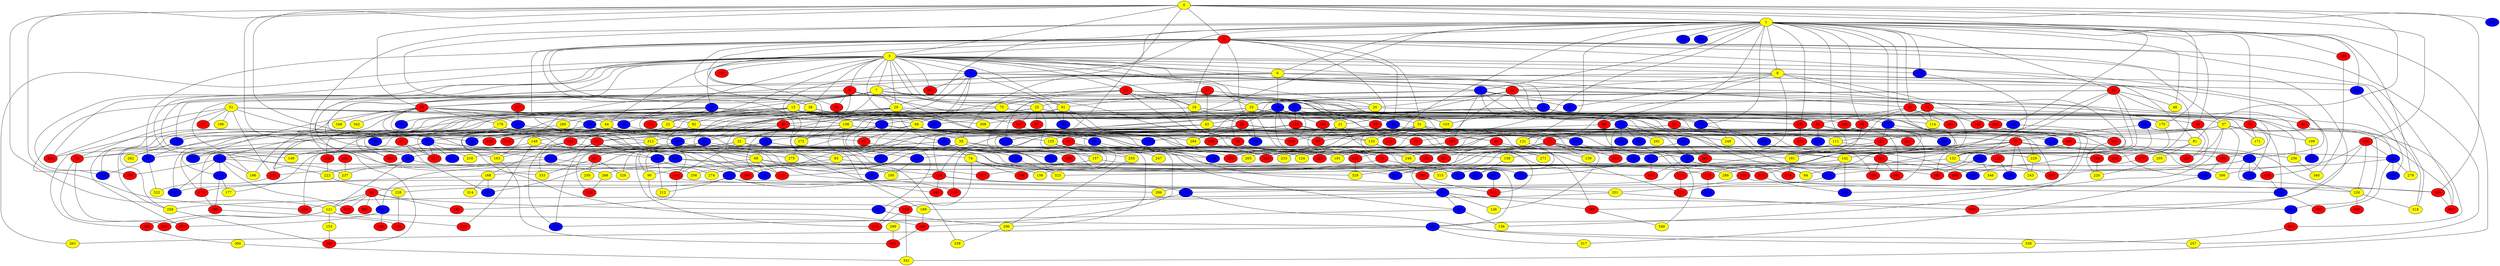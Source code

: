 graph {
0 [style = filled fillcolor = yellow];
1 [style = filled fillcolor = yellow];
2 [style = filled fillcolor = red];
3 [style = filled fillcolor = yellow];
4 [style = filled fillcolor = blue];
5 [style = filled fillcolor = red];
6 [style = filled fillcolor = yellow];
7 [style = filled fillcolor = yellow];
8 [style = filled fillcolor = yellow];
9 [style = filled fillcolor = blue];
10 [style = filled fillcolor = blue];
11 [style = filled fillcolor = red];
12 [style = filled fillcolor = yellow];
13 [style = filled fillcolor = blue];
14 [style = filled fillcolor = red];
15 [style = filled fillcolor = blue];
16 [style = filled fillcolor = yellow];
17 [style = filled fillcolor = red];
18 [style = filled fillcolor = red];
19 [style = filled fillcolor = blue];
20 [style = filled fillcolor = yellow];
21 [style = filled fillcolor = yellow];
22 [style = filled fillcolor = yellow];
23 [style = filled fillcolor = red];
24 [style = filled fillcolor = red];
25 [style = filled fillcolor = yellow];
26 [style = filled fillcolor = blue];
27 [style = filled fillcolor = red];
28 [style = filled fillcolor = red];
29 [style = filled fillcolor = yellow];
30 [style = filled fillcolor = red];
31 [style = filled fillcolor = yellow];
32 [style = filled fillcolor = yellow];
33 [style = filled fillcolor = yellow];
34 [style = filled fillcolor = red];
35 [style = filled fillcolor = red];
36 [style = filled fillcolor = red];
37 [style = filled fillcolor = yellow];
38 [style = filled fillcolor = yellow];
39 [style = filled fillcolor = yellow];
40 [style = filled fillcolor = red];
41 [style = filled fillcolor = red];
42 [style = filled fillcolor = red];
43 [style = filled fillcolor = yellow];
44 [style = filled fillcolor = yellow];
45 [style = filled fillcolor = red];
46 [style = filled fillcolor = blue];
47 [style = filled fillcolor = blue];
48 [style = filled fillcolor = yellow];
49 [style = filled fillcolor = blue];
50 [style = filled fillcolor = red];
51 [style = filled fillcolor = yellow];
52 [style = filled fillcolor = blue];
53 [style = filled fillcolor = blue];
54 [style = filled fillcolor = blue];
55 [style = filled fillcolor = red];
56 [style = filled fillcolor = blue];
57 [style = filled fillcolor = blue];
58 [style = filled fillcolor = blue];
59 [style = filled fillcolor = blue];
60 [style = filled fillcolor = red];
61 [style = filled fillcolor = blue];
62 [style = filled fillcolor = red];
63 [style = filled fillcolor = red];
64 [style = filled fillcolor = blue];
65 [style = filled fillcolor = blue];
66 [style = filled fillcolor = yellow];
67 [style = filled fillcolor = blue];
68 [style = filled fillcolor = yellow];
69 [style = filled fillcolor = red];
70 [style = filled fillcolor = red];
71 [style = filled fillcolor = red];
72 [style = filled fillcolor = red];
73 [style = filled fillcolor = red];
74 [style = filled fillcolor = yellow];
75 [style = filled fillcolor = yellow];
76 [style = filled fillcolor = red];
77 [style = filled fillcolor = red];
78 [style = filled fillcolor = blue];
79 [style = filled fillcolor = blue];
80 [style = filled fillcolor = blue];
81 [style = filled fillcolor = yellow];
82 [style = filled fillcolor = yellow];
83 [style = filled fillcolor = yellow];
84 [style = filled fillcolor = yellow];
85 [style = filled fillcolor = blue];
86 [style = filled fillcolor = blue];
87 [style = filled fillcolor = red];
88 [style = filled fillcolor = blue];
89 [style = filled fillcolor = red];
90 [style = filled fillcolor = yellow];
91 [style = filled fillcolor = yellow];
92 [style = filled fillcolor = blue];
93 [style = filled fillcolor = red];
94 [style = filled fillcolor = blue];
95 [style = filled fillcolor = blue];
96 [style = filled fillcolor = blue];
97 [style = filled fillcolor = red];
98 [style = filled fillcolor = red];
99 [style = filled fillcolor = red];
100 [style = filled fillcolor = red];
101 [style = filled fillcolor = blue];
102 [style = filled fillcolor = red];
103 [style = filled fillcolor = yellow];
104 [style = filled fillcolor = red];
105 [style = filled fillcolor = blue];
106 [style = filled fillcolor = blue];
107 [style = filled fillcolor = red];
108 [style = filled fillcolor = yellow];
109 [style = filled fillcolor = yellow];
110 [style = filled fillcolor = blue];
111 [style = filled fillcolor = yellow];
112 [style = filled fillcolor = blue];
113 [style = filled fillcolor = blue];
114 [style = filled fillcolor = yellow];
115 [style = filled fillcolor = blue];
116 [style = filled fillcolor = blue];
117 [style = filled fillcolor = red];
118 [style = filled fillcolor = blue];
119 [style = filled fillcolor = blue];
120 [style = filled fillcolor = red];
121 [style = filled fillcolor = yellow];
122 [style = filled fillcolor = red];
123 [style = filled fillcolor = red];
124 [style = filled fillcolor = yellow];
125 [style = filled fillcolor = red];
126 [style = filled fillcolor = yellow];
127 [style = filled fillcolor = blue];
128 [style = filled fillcolor = blue];
129 [style = filled fillcolor = blue];
130 [style = filled fillcolor = red];
131 [style = filled fillcolor = yellow];
132 [style = filled fillcolor = yellow];
133 [style = filled fillcolor = yellow];
134 [style = filled fillcolor = blue];
135 [style = filled fillcolor = blue];
136 [style = filled fillcolor = yellow];
137 [style = filled fillcolor = red];
138 [style = filled fillcolor = red];
139 [style = filled fillcolor = yellow];
140 [style = filled fillcolor = red];
141 [style = filled fillcolor = red];
142 [style = filled fillcolor = yellow];
143 [style = filled fillcolor = blue];
144 [style = filled fillcolor = red];
145 [style = filled fillcolor = red];
146 [style = filled fillcolor = blue];
147 [style = filled fillcolor = red];
148 [style = filled fillcolor = yellow];
149 [style = filled fillcolor = yellow];
150 [style = filled fillcolor = red];
151 [style = filled fillcolor = red];
152 [style = filled fillcolor = red];
153 [style = filled fillcolor = yellow];
154 [style = filled fillcolor = red];
155 [style = filled fillcolor = yellow];
156 [style = filled fillcolor = yellow];
157 [style = filled fillcolor = yellow];
158 [style = filled fillcolor = yellow];
159 [style = filled fillcolor = blue];
160 [style = filled fillcolor = red];
161 [style = filled fillcolor = red];
162 [style = filled fillcolor = red];
163 [style = filled fillcolor = yellow];
164 [style = filled fillcolor = red];
165 [style = filled fillcolor = red];
166 [style = filled fillcolor = blue];
167 [style = filled fillcolor = blue];
168 [style = filled fillcolor = yellow];
169 [style = filled fillcolor = red];
170 [style = filled fillcolor = yellow];
171 [style = filled fillcolor = yellow];
172 [style = filled fillcolor = red];
173 [style = filled fillcolor = red];
174 [style = filled fillcolor = blue];
175 [style = filled fillcolor = blue];
176 [style = filled fillcolor = yellow];
177 [style = filled fillcolor = yellow];
178 [style = filled fillcolor = blue];
179 [style = filled fillcolor = blue];
180 [style = filled fillcolor = red];
181 [style = filled fillcolor = yellow];
182 [style = filled fillcolor = red];
183 [style = filled fillcolor = blue];
184 [style = filled fillcolor = red];
185 [style = filled fillcolor = red];
186 [style = filled fillcolor = yellow];
187 [style = filled fillcolor = red];
188 [style = filled fillcolor = blue];
189 [style = filled fillcolor = yellow];
190 [style = filled fillcolor = blue];
191 [style = filled fillcolor = yellow];
192 [style = filled fillcolor = red];
193 [style = filled fillcolor = red];
194 [style = filled fillcolor = blue];
195 [style = filled fillcolor = yellow];
196 [style = filled fillcolor = yellow];
197 [style = filled fillcolor = blue];
198 [style = filled fillcolor = red];
199 [style = filled fillcolor = red];
200 [style = filled fillcolor = blue];
201 [style = filled fillcolor = yellow];
202 [style = filled fillcolor = red];
203 [style = filled fillcolor = blue];
204 [style = filled fillcolor = blue];
205 [style = filled fillcolor = yellow];
206 [style = filled fillcolor = red];
207 [style = filled fillcolor = blue];
208 [style = filled fillcolor = red];
209 [style = filled fillcolor = blue];
210 [style = filled fillcolor = red];
211 [style = filled fillcolor = blue];
212 [style = filled fillcolor = yellow];
213 [style = filled fillcolor = red];
214 [style = filled fillcolor = red];
215 [style = filled fillcolor = red];
216 [style = filled fillcolor = yellow];
217 [style = filled fillcolor = blue];
218 [style = filled fillcolor = red];
219 [style = filled fillcolor = red];
220 [style = filled fillcolor = yellow];
221 [style = filled fillcolor = red];
222 [style = filled fillcolor = yellow];
223 [style = filled fillcolor = red];
224 [style = filled fillcolor = blue];
225 [style = filled fillcolor = blue];
226 [style = filled fillcolor = yellow];
227 [style = filled fillcolor = blue];
228 [style = filled fillcolor = yellow];
229 [style = filled fillcolor = yellow];
230 [style = filled fillcolor = blue];
231 [style = filled fillcolor = red];
232 [style = filled fillcolor = red];
233 [style = filled fillcolor = yellow];
234 [style = filled fillcolor = red];
235 [style = filled fillcolor = red];
236 [style = filled fillcolor = yellow];
237 [style = filled fillcolor = yellow];
238 [style = filled fillcolor = blue];
239 [style = filled fillcolor = red];
240 [style = filled fillcolor = red];
241 [style = filled fillcolor = blue];
242 [style = filled fillcolor = blue];
243 [style = filled fillcolor = yellow];
244 [style = filled fillcolor = red];
245 [style = filled fillcolor = red];
246 [style = filled fillcolor = yellow];
247 [style = filled fillcolor = yellow];
248 [style = filled fillcolor = red];
249 [style = filled fillcolor = yellow];
250 [style = filled fillcolor = yellow];
251 [style = filled fillcolor = red];
252 [style = filled fillcolor = red];
253 [style = filled fillcolor = red];
254 [style = filled fillcolor = red];
255 [style = filled fillcolor = yellow];
256 [style = filled fillcolor = yellow];
257 [style = filled fillcolor = yellow];
258 [style = filled fillcolor = yellow];
259 [style = filled fillcolor = red];
260 [style = filled fillcolor = red];
261 [style = filled fillcolor = red];
262 [style = filled fillcolor = yellow];
263 [style = filled fillcolor = yellow];
264 [style = filled fillcolor = red];
265 [style = filled fillcolor = yellow];
266 [style = filled fillcolor = blue];
267 [style = filled fillcolor = blue];
268 [style = filled fillcolor = yellow];
269 [style = filled fillcolor = red];
270 [style = filled fillcolor = red];
271 [style = filled fillcolor = yellow];
272 [style = filled fillcolor = yellow];
273 [style = filled fillcolor = blue];
274 [style = filled fillcolor = yellow];
275 [style = filled fillcolor = yellow];
276 [style = filled fillcolor = blue];
277 [style = filled fillcolor = red];
278 [style = filled fillcolor = red];
279 [style = filled fillcolor = yellow];
280 [style = filled fillcolor = yellow];
281 [style = filled fillcolor = red];
282 [style = filled fillcolor = red];
283 [style = filled fillcolor = red];
284 [style = filled fillcolor = yellow];
285 [style = filled fillcolor = red];
286 [style = filled fillcolor = yellow];
287 [style = filled fillcolor = red];
288 [style = filled fillcolor = red];
289 [style = filled fillcolor = yellow];
290 [style = filled fillcolor = blue];
291 [style = filled fillcolor = yellow];
292 [style = filled fillcolor = blue];
293 [style = filled fillcolor = blue];
294 [style = filled fillcolor = blue];
295 [style = filled fillcolor = blue];
296 [style = filled fillcolor = yellow];
297 [style = filled fillcolor = blue];
298 [style = filled fillcolor = red];
299 [style = filled fillcolor = yellow];
300 [style = filled fillcolor = yellow];
301 [style = filled fillcolor = red];
302 [style = filled fillcolor = blue];
303 [style = filled fillcolor = red];
304 [style = filled fillcolor = blue];
305 [style = filled fillcolor = red];
306 [style = filled fillcolor = yellow];
307 [style = filled fillcolor = blue];
308 [style = filled fillcolor = yellow];
309 [style = filled fillcolor = red];
310 [style = filled fillcolor = red];
311 [style = filled fillcolor = red];
312 [style = filled fillcolor = yellow];
313 [style = filled fillcolor = red];
314 [style = filled fillcolor = yellow];
315 [style = filled fillcolor = yellow];
316 [style = filled fillcolor = red];
317 [style = filled fillcolor = yellow];
318 [style = filled fillcolor = yellow];
319 [style = filled fillcolor = red];
320 [style = filled fillcolor = blue];
321 [style = filled fillcolor = red];
322 [style = filled fillcolor = yellow];
323 [style = filled fillcolor = yellow];
324 [style = filled fillcolor = red];
325 [style = filled fillcolor = red];
326 [style = filled fillcolor = yellow];
327 [style = filled fillcolor = red];
328 [style = filled fillcolor = blue];
329 [style = filled fillcolor = yellow];
330 [style = filled fillcolor = red];
331 [style = filled fillcolor = red];
332 [style = filled fillcolor = blue];
333 [style = filled fillcolor = yellow];
334 [style = filled fillcolor = blue];
335 [style = filled fillcolor = red];
336 [style = filled fillcolor = blue];
337 [style = filled fillcolor = blue];
338 [style = filled fillcolor = yellow];
339 [style = filled fillcolor = yellow];
340 [style = filled fillcolor = yellow];
341 [style = filled fillcolor = yellow];
342 [style = filled fillcolor = yellow];
343 [style = filled fillcolor = red];
344 [style = filled fillcolor = blue];
345 [style = filled fillcolor = red];
346 [style = filled fillcolor = yellow];
347 [style = filled fillcolor = red];
348 [style = filled fillcolor = yellow];
349 [style = filled fillcolor = yellow];
350 [style = filled fillcolor = red];
0 -- 42;
0 -- 81;
0 -- 121;
0 -- 129;
0 -- 157;
0 -- 160;
0 -- 203;
0 -- 208;
0 -- 268;
0 -- 294;
1 -- 2;
1 -- 4;
1 -- 6;
1 -- 8;
1 -- 9;
1 -- 17;
0 -- 18;
0 -- 3;
0 -- 2;
0 -- 1;
1 -- 24;
1 -- 29;
1 -- 36;
1 -- 38;
1 -- 39;
1 -- 41;
1 -- 48;
1 -- 72;
1 -- 73;
1 -- 78;
1 -- 99;
1 -- 113;
1 -- 116;
1 -- 130;
1 -- 131;
1 -- 135;
1 -- 170;
1 -- 174;
1 -- 178;
1 -- 191;
1 -- 211;
1 -- 279;
1 -- 283;
1 -- 308;
1 -- 330;
1 -- 334;
1 -- 341;
2 -- 3;
2 -- 16;
2 -- 21;
2 -- 31;
2 -- 34;
2 -- 37;
2 -- 38;
2 -- 67;
2 -- 75;
2 -- 106;
2 -- 146;
2 -- 194;
2 -- 239;
2 -- 248;
2 -- 257;
2 -- 272;
2 -- 288;
2 -- 347;
3 -- 4;
3 -- 5;
3 -- 6;
3 -- 7;
3 -- 8;
3 -- 9;
3 -- 10;
3 -- 11;
3 -- 16;
3 -- 18;
3 -- 20;
3 -- 21;
3 -- 22;
3 -- 25;
3 -- 26;
3 -- 29;
3 -- 33;
3 -- 38;
3 -- 41;
3 -- 44;
3 -- 57;
3 -- 62;
3 -- 80;
3 -- 91;
3 -- 149;
3 -- 174;
3 -- 192;
3 -- 193;
3 -- 202;
3 -- 206;
3 -- 222;
3 -- 263;
3 -- 298;
4 -- 23;
4 -- 25;
4 -- 47;
4 -- 107;
4 -- 170;
4 -- 186;
4 -- 198;
4 -- 297;
5 -- 20;
5 -- 34;
5 -- 68;
5 -- 92;
5 -- 147;
6 -- 7;
6 -- 13;
6 -- 19;
6 -- 81;
6 -- 140;
6 -- 249;
6 -- 333;
7 -- 12;
7 -- 18;
7 -- 29;
7 -- 45;
7 -- 54;
7 -- 56;
7 -- 59;
7 -- 103;
7 -- 152;
7 -- 154;
7 -- 234;
7 -- 302;
8 -- 14;
8 -- 69;
8 -- 71;
8 -- 100;
8 -- 108;
8 -- 118;
8 -- 138;
8 -- 297;
8 -- 318;
9 -- 14;
9 -- 15;
9 -- 66;
9 -- 91;
9 -- 116;
9 -- 132;
9 -- 189;
9 -- 202;
9 -- 272;
10 -- 40;
10 -- 59;
10 -- 95;
10 -- 101;
10 -- 108;
10 -- 152;
10 -- 327;
10 -- 344;
11 -- 16;
11 -- 23;
11 -- 35;
11 -- 52;
11 -- 75;
11 -- 127;
11 -- 142;
11 -- 194;
11 -- 227;
11 -- 230;
12 -- 15;
12 -- 22;
12 -- 36;
12 -- 53;
12 -- 170;
12 -- 185;
12 -- 191;
12 -- 197;
12 -- 203;
12 -- 230;
12 -- 237;
12 -- 242;
12 -- 252;
12 -- 282;
12 -- 308;
12 -- 335;
13 -- 37;
13 -- 50;
13 -- 103;
13 -- 129;
13 -- 169;
13 -- 216;
14 -- 20;
14 -- 33;
14 -- 55;
14 -- 71;
14 -- 178;
14 -- 265;
14 -- 318;
15 -- 17;
15 -- 49;
15 -- 59;
15 -- 90;
15 -- 115;
15 -- 141;
15 -- 254;
15 -- 267;
15 -- 272;
16 -- 23;
16 -- 28;
16 -- 186;
16 -- 236;
16 -- 238;
17 -- 80;
17 -- 85;
17 -- 110;
17 -- 118;
17 -- 123;
17 -- 126;
17 -- 139;
17 -- 177;
17 -- 190;
17 -- 229;
17 -- 244;
17 -- 285;
17 -- 329;
18 -- 26;
18 -- 30;
18 -- 44;
18 -- 67;
18 -- 143;
18 -- 176;
18 -- 215;
18 -- 217;
18 -- 288;
18 -- 342;
18 -- 348;
19 -- 28;
19 -- 30;
19 -- 63;
19 -- 70;
19 -- 83;
19 -- 107;
19 -- 125;
19 -- 169;
20 -- 43;
20 -- 50;
21 -- 63;
21 -- 104;
21 -- 105;
21 -- 151;
21 -- 213;
22 -- 39;
22 -- 61;
22 -- 187;
22 -- 264;
23 -- 122;
23 -- 175;
23 -- 344;
24 -- 33;
24 -- 35;
24 -- 48;
24 -- 84;
24 -- 102;
24 -- 109;
24 -- 110;
24 -- 132;
25 -- 31;
25 -- 32;
25 -- 42;
25 -- 86;
25 -- 87;
25 -- 111;
25 -- 147;
25 -- 225;
25 -- 255;
26 -- 64;
26 -- 163;
27 -- 43;
27 -- 91;
27 -- 103;
28 -- 42;
28 -- 84;
28 -- 106;
28 -- 197;
28 -- 215;
28 -- 229;
28 -- 266;
28 -- 284;
28 -- 337;
29 -- 32;
29 -- 46;
29 -- 66;
29 -- 78;
29 -- 130;
29 -- 195;
29 -- 280;
29 -- 304;
29 -- 312;
30 -- 35;
30 -- 49;
30 -- 54;
30 -- 163;
31 -- 40;
31 -- 45;
31 -- 63;
31 -- 112;
31 -- 136;
31 -- 139;
31 -- 161;
31 -- 193;
31 -- 244;
31 -- 246;
31 -- 259;
31 -- 310;
31 -- 321;
31 -- 349;
32 -- 89;
32 -- 105;
32 -- 140;
32 -- 179;
32 -- 183;
32 -- 224;
32 -- 251;
32 -- 273;
33 -- 44;
33 -- 53;
33 -- 55;
33 -- 57;
33 -- 60;
33 -- 70;
33 -- 155;
33 -- 161;
33 -- 171;
35 -- 70;
36 -- 187;
37 -- 109;
37 -- 122;
37 -- 131;
37 -- 141;
37 -- 182;
37 -- 253;
37 -- 287;
37 -- 306;
37 -- 347;
38 -- 68;
38 -- 82;
38 -- 114;
38 -- 242;
39 -- 52;
39 -- 154;
39 -- 165;
39 -- 323;
40 -- 113;
40 -- 261;
40 -- 287;
41 -- 50;
41 -- 99;
41 -- 114;
41 -- 173;
41 -- 281;
42 -- 134;
42 -- 166;
42 -- 225;
42 -- 333;
43 -- 46;
43 -- 73;
43 -- 127;
43 -- 172;
43 -- 249;
44 -- 219;
44 -- 266;
44 -- 329;
45 -- 58;
45 -- 181;
45 -- 184;
45 -- 218;
45 -- 264;
46 -- 61;
46 -- 74;
46 -- 157;
46 -- 223;
46 -- 234;
46 -- 265;
47 -- 81;
47 -- 96;
47 -- 113;
47 -- 127;
47 -- 133;
47 -- 188;
47 -- 244;
47 -- 291;
47 -- 292;
47 -- 293;
49 -- 67;
49 -- 68;
49 -- 94;
49 -- 259;
49 -- 326;
50 -- 120;
50 -- 128;
50 -- 162;
50 -- 221;
50 -- 232;
50 -- 332;
51 -- 53;
51 -- 66;
51 -- 76;
51 -- 77;
51 -- 82;
51 -- 134;
51 -- 196;
51 -- 206;
51 -- 235;
52 -- 121;
52 -- 237;
52 -- 256;
53 -- 57;
53 -- 62;
53 -- 76;
53 -- 120;
53 -- 135;
53 -- 350;
54 -- 56;
54 -- 79;
54 -- 85;
54 -- 89;
54 -- 269;
55 -- 93;
55 -- 104;
56 -- 58;
56 -- 235;
57 -- 74;
57 -- 76;
57 -- 83;
57 -- 117;
57 -- 167;
57 -- 216;
57 -- 217;
58 -- 85;
58 -- 98;
58 -- 212;
58 -- 310;
59 -- 158;
59 -- 269;
60 -- 224;
61 -- 101;
61 -- 140;
61 -- 186;
61 -- 238;
61 -- 298;
61 -- 313;
62 -- 179;
64 -- 124;
64 -- 201;
65 -- 79;
65 -- 125;
65 -- 144;
65 -- 150;
65 -- 152;
65 -- 178;
65 -- 194;
66 -- 90;
66 -- 92;
66 -- 112;
66 -- 133;
66 -- 144;
66 -- 155;
66 -- 168;
66 -- 180;
66 -- 274;
67 -- 203;
67 -- 322;
68 -- 79;
68 -- 90;
68 -- 104;
68 -- 120;
68 -- 146;
69 -- 142;
69 -- 150;
70 -- 84;
70 -- 327;
71 -- 72;
71 -- 114;
71 -- 118;
71 -- 343;
72 -- 119;
72 -- 159;
72 -- 171;
72 -- 241;
73 -- 254;
74 -- 156;
74 -- 198;
74 -- 251;
74 -- 285;
75 -- 100;
75 -- 258;
76 -- 240;
76 -- 252;
78 -- 122;
78 -- 204;
78 -- 290;
80 -- 119;
80 -- 138;
80 -- 208;
80 -- 227;
80 -- 241;
81 -- 205;
81 -- 277;
82 -- 158;
82 -- 335;
83 -- 102;
83 -- 168;
85 -- 86;
85 -- 96;
85 -- 126;
85 -- 258;
85 -- 287;
86 -- 182;
88 -- 93;
88 -- 209;
88 -- 253;
89 -- 250;
89 -- 326;
89 -- 333;
90 -- 214;
91 -- 117;
91 -- 124;
91 -- 242;
91 -- 302;
91 -- 304;
93 -- 115;
93 -- 132;
93 -- 142;
93 -- 166;
93 -- 200;
93 -- 219;
93 -- 226;
93 -- 239;
93 -- 243;
93 -- 309;
93 -- 323;
94 -- 289;
96 -- 136;
96 -- 225;
97 -- 117;
97 -- 273;
98 -- 121;
98 -- 145;
98 -- 207;
98 -- 234;
98 -- 267;
98 -- 301;
98 -- 313;
99 -- 107;
99 -- 151;
99 -- 164;
99 -- 286;
100 -- 111;
100 -- 164;
101 -- 177;
101 -- 260;
102 -- 201;
102 -- 208;
104 -- 128;
104 -- 172;
104 -- 226;
104 -- 228;
104 -- 248;
107 -- 124;
107 -- 233;
108 -- 148;
108 -- 190;
108 -- 235;
108 -- 284;
108 -- 339;
109 -- 320;
110 -- 180;
111 -- 181;
111 -- 236;
112 -- 306;
113 -- 159;
113 -- 180;
113 -- 278;
115 -- 195;
116 -- 336;
118 -- 183;
121 -- 146;
121 -- 153;
121 -- 240;
121 -- 245;
121 -- 282;
122 -- 144;
122 -- 191;
122 -- 246;
123 -- 200;
125 -- 133;
125 -- 172;
125 -- 271;
125 -- 284;
127 -- 156;
128 -- 189;
128 -- 338;
129 -- 199;
129 -- 223;
130 -- 270;
131 -- 328;
132 -- 187;
132 -- 210;
133 -- 151;
133 -- 271;
133 -- 311;
134 -- 190;
134 -- 222;
134 -- 241;
137 -- 143;
138 -- 159;
140 -- 145;
140 -- 286;
141 -- 163;
141 -- 183;
141 -- 206;
142 -- 175;
142 -- 290;
142 -- 315;
143 -- 230;
143 -- 246;
144 -- 162;
144 -- 199;
144 -- 324;
146 -- 257;
146 -- 263;
146 -- 317;
147 -- 150;
148 -- 149;
148 -- 166;
148 -- 245;
151 -- 218;
151 -- 256;
153 -- 283;
154 -- 188;
155 -- 156;
155 -- 233;
155 -- 247;
155 -- 255;
155 -- 296;
155 -- 304;
157 -- 173;
157 -- 288;
158 -- 328;
159 -- 303;
160 -- 175;
160 -- 224;
160 -- 226;
160 -- 305;
161 -- 207;
161 -- 209;
161 -- 253;
163 -- 331;
164 -- 220;
166 -- 212;
166 -- 274;
168 -- 238;
168 -- 273;
168 -- 314;
169 -- 227;
170 -- 184;
172 -- 260;
173 -- 276;
174 -- 289;
175 -- 213;
176 -- 219;
176 -- 312;
178 -- 295;
179 -- 323;
182 -- 338;
184 -- 220;
185 -- 218;
188 -- 317;
189 -- 264;
191 -- 278;
193 -- 232;
194 -- 259;
194 -- 332;
197 -- 210;
201 -- 214;
201 -- 305;
205 -- 220;
207 -- 252;
207 -- 345;
208 -- 347;
209 -- 268;
209 -- 309;
209 -- 346;
210 -- 213;
214 -- 251;
214 -- 341;
218 -- 290;
219 -- 222;
222 -- 228;
224 -- 279;
224 -- 303;
224 -- 306;
224 -- 336;
226 -- 318;
226 -- 325;
228 -- 316;
229 -- 243;
230 -- 258;
230 -- 262;
231 -- 237;
232 -- 329;
235 -- 322;
236 -- 340;
255 -- 296;
258 -- 283;
260 -- 316;
264 -- 331;
266 -- 275;
266 -- 319;
267 -- 296;
268 -- 319;
269 -- 309;
272 -- 275;
277 -- 337;
280 -- 350;
282 -- 300;
285 -- 311;
287 -- 349;
295 -- 324;
296 -- 339;
299 -- 331;
300 -- 341;
307 -- 311;
312 -- 315;
312 -- 350;
330 -- 340;
}
